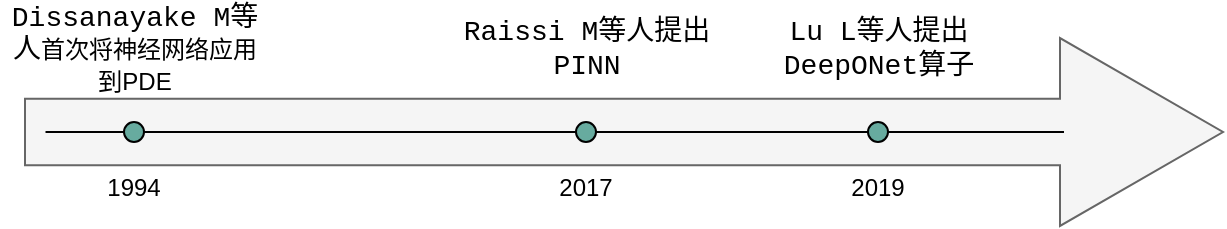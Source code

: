 <mxfile version="20.7.4" type="github">
  <diagram id="s-k34JmStv0S8IAbdZfg" name="第 1 页">
    <mxGraphModel dx="1071" dy="568" grid="0" gridSize="10" guides="1" tooltips="1" connect="1" arrows="1" fold="1" page="1" pageScale="1" pageWidth="827" pageHeight="1169" math="0" shadow="0">
      <root>
        <mxCell id="0" />
        <mxCell id="1" parent="0" />
        <mxCell id="Ho2QJH8IGu8CYUecWuwJ-30" value="" style="shape=flexArrow;endArrow=classic;html=1;rounded=0;endWidth=59.583;endSize=26.833;width=33.333;fillColor=#f5f5f5;strokeColor=#666666;" edge="1" parent="1">
          <mxGeometry width="50" height="50" relative="1" as="geometry">
            <mxPoint x="178" y="406.0" as="sourcePoint" />
            <mxPoint x="778" y="406.0" as="targetPoint" />
          </mxGeometry>
        </mxCell>
        <mxCell id="Ho2QJH8IGu8CYUecWuwJ-31" value="" style="endArrow=none;html=1;rounded=0;startArrow=none;" edge="1" parent="1" source="Ho2QJH8IGu8CYUecWuwJ-38">
          <mxGeometry width="50" height="50" relative="1" as="geometry">
            <mxPoint x="188.753" y="406" as="sourcePoint" />
            <mxPoint x="698.0" y="406.0" as="targetPoint" />
          </mxGeometry>
        </mxCell>
        <mxCell id="Ho2QJH8IGu8CYUecWuwJ-32" value="" style="ellipse;whiteSpace=wrap;html=1;aspect=fixed;fillColor=#67AB9F;" vertex="1" parent="1">
          <mxGeometry x="228" y="401" width="10" height="10" as="geometry" />
        </mxCell>
        <mxCell id="Ho2QJH8IGu8CYUecWuwJ-34" value="" style="endArrow=none;html=1;rounded=0;startArrow=none;" edge="1" parent="1" target="Ho2QJH8IGu8CYUecWuwJ-32">
          <mxGeometry width="50" height="50" relative="1" as="geometry">
            <mxPoint x="188.753" y="406" as="sourcePoint" />
            <mxPoint x="698.0" y="406.0" as="targetPoint" />
          </mxGeometry>
        </mxCell>
        <mxCell id="Ho2QJH8IGu8CYUecWuwJ-36" value="1994" style="text;html=1;strokeColor=none;fillColor=none;align=center;verticalAlign=middle;whiteSpace=wrap;rounded=0;labelBackgroundColor=none;fontColor=default;" vertex="1" parent="1">
          <mxGeometry x="203" y="419" width="60" height="30" as="geometry" />
        </mxCell>
        <mxCell id="Ho2QJH8IGu8CYUecWuwJ-40" value="2017" style="text;html=1;strokeColor=none;fillColor=none;align=center;verticalAlign=middle;whiteSpace=wrap;rounded=0;labelBackgroundColor=none;fontColor=default;" vertex="1" parent="1">
          <mxGeometry x="429" y="419" width="60" height="30" as="geometry" />
        </mxCell>
        <mxCell id="Ho2QJH8IGu8CYUecWuwJ-42" value="" style="ellipse;whiteSpace=wrap;html=1;aspect=fixed;fillColor=#67AB9F;" vertex="1" parent="1">
          <mxGeometry x="600" y="401" width="10" height="10" as="geometry" />
        </mxCell>
        <mxCell id="Ho2QJH8IGu8CYUecWuwJ-43" value="2019" style="text;html=1;strokeColor=none;fillColor=none;align=center;verticalAlign=middle;whiteSpace=wrap;rounded=0;labelBackgroundColor=none;fontColor=default;" vertex="1" parent="1">
          <mxGeometry x="575" y="419" width="60" height="30" as="geometry" />
        </mxCell>
        <mxCell id="Ho2QJH8IGu8CYUecWuwJ-44" value="&lt;span style=&quot;font-family: Consolas, &amp;quot;Courier New&amp;quot;, monospace; font-size: 14px;&quot;&gt;Dissanayake M等人&lt;/span&gt;首次将神经网络应用到PDE" style="text;html=1;strokeColor=none;fillColor=none;align=center;verticalAlign=middle;whiteSpace=wrap;rounded=0;labelBackgroundColor=none;fontColor=default;" vertex="1" parent="1">
          <mxGeometry x="166.75" y="349" width="132.5" height="30" as="geometry" />
        </mxCell>
        <mxCell id="Ho2QJH8IGu8CYUecWuwJ-45" value="&lt;span style=&quot;font-family: Consolas, &amp;quot;Courier New&amp;quot;, monospace; font-size: 14px;&quot;&gt;Raissi&lt;/span&gt;&lt;span style=&quot;font-family: Consolas, &amp;quot;Courier New&amp;quot;, monospace; font-size: 14px;&quot;&gt;&amp;nbsp;M等人提出PINN&lt;/span&gt;" style="text;html=1;strokeColor=none;fillColor=none;align=center;verticalAlign=middle;whiteSpace=wrap;rounded=0;labelBackgroundColor=none;fontColor=default;" vertex="1" parent="1">
          <mxGeometry x="392.75" y="349" width="132.5" height="30" as="geometry" />
        </mxCell>
        <mxCell id="Ho2QJH8IGu8CYUecWuwJ-46" value="&lt;span style=&quot;font-family: Consolas, &amp;quot;Courier New&amp;quot;, monospace; font-size: 14px;&quot;&gt;Lu L等人提出DeepONet算子&lt;/span&gt;" style="text;html=1;strokeColor=none;fillColor=none;align=center;verticalAlign=middle;whiteSpace=wrap;rounded=0;labelBackgroundColor=none;fontColor=default;" vertex="1" parent="1">
          <mxGeometry x="538.75" y="349" width="132.5" height="30" as="geometry" />
        </mxCell>
        <mxCell id="Ho2QJH8IGu8CYUecWuwJ-38" value="" style="ellipse;whiteSpace=wrap;html=1;aspect=fixed;fillColor=#67AB9F;" vertex="1" parent="1">
          <mxGeometry x="454" y="401" width="10" height="10" as="geometry" />
        </mxCell>
        <mxCell id="Ho2QJH8IGu8CYUecWuwJ-47" value="" style="endArrow=none;html=1;rounded=0;startArrow=none;" edge="1" parent="1" source="Ho2QJH8IGu8CYUecWuwJ-32" target="Ho2QJH8IGu8CYUecWuwJ-38">
          <mxGeometry width="50" height="50" relative="1" as="geometry">
            <mxPoint x="238.0" y="406.009" as="sourcePoint" />
            <mxPoint x="698.0" y="406.0" as="targetPoint" />
          </mxGeometry>
        </mxCell>
      </root>
    </mxGraphModel>
  </diagram>
</mxfile>
